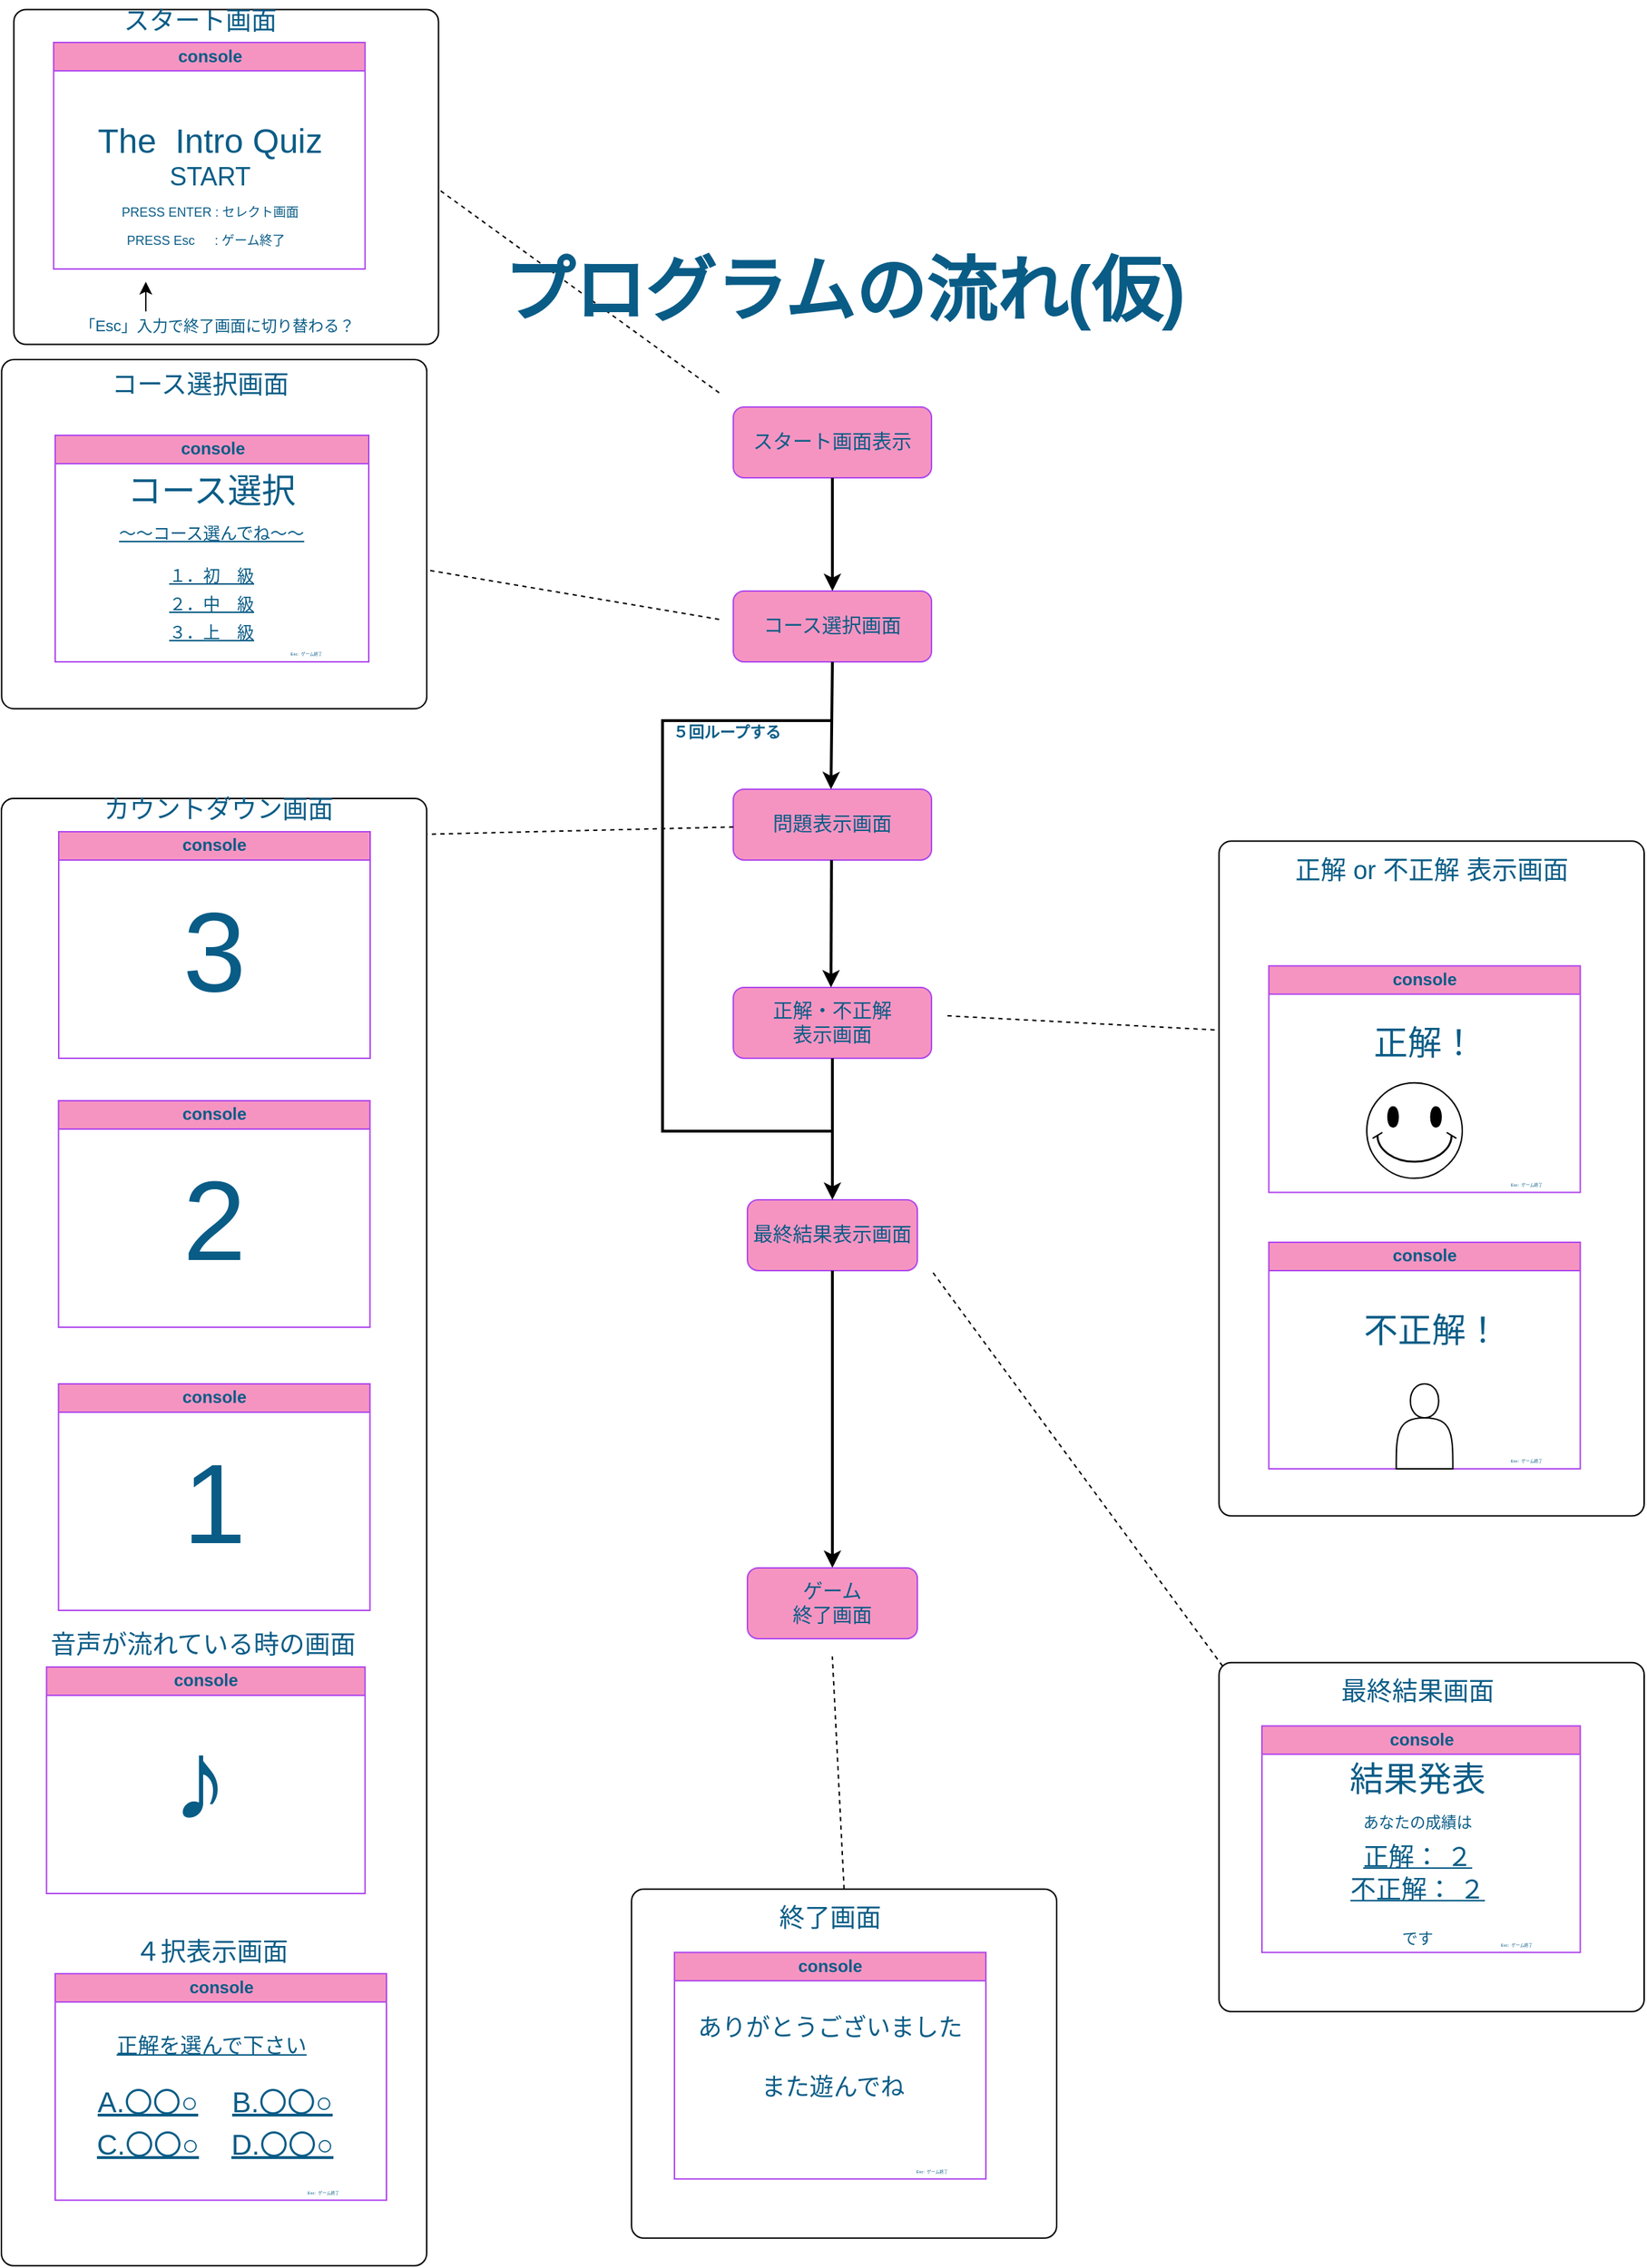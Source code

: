 <mxfile version="13.6.5" type="google"><diagram id="C5RBs43oDa-KdzZeNtuy" name="Page-1"><mxGraphModel dx="3041" dy="1909" grid="1" gridSize="10" guides="1" tooltips="1" connect="1" arrows="1" fold="1" page="1" pageScale="1" pageWidth="827" pageHeight="1169" math="0" shadow="0"><root><mxCell id="WIyWlLk6GJQsqaUBKTNV-0"/><mxCell id="WIyWlLk6GJQsqaUBKTNV-1" parent="WIyWlLk6GJQsqaUBKTNV-0"/><mxCell id="cQlzHJNkmU63p9sYl9sD-125" value="" style="whiteSpace=wrap;html=1;shape=mxgraph.basic.roundRectCallout;dx=131.58;dy=0;size=8.62;boundedLbl=1;rounded=0;sketch=0;rotation=-90;" parent="WIyWlLk6GJQsqaUBKTNV-1" vertex="1"><mxGeometry x="-550" y="1392.01" width="1036.42" height="300.41" as="geometry"/></mxCell><mxCell id="cQlzHJNkmU63p9sYl9sD-74" value="" style="whiteSpace=wrap;html=1;shape=mxgraph.basic.roundRectCallout;dx=131.58;dy=0;size=8.62;boundedLbl=1;rounded=0;sketch=0;rotation=-90;" parent="WIyWlLk6GJQsqaUBKTNV-1" vertex="1"><mxGeometry x="-154.96" y="687.13" width="246.59" height="300.33" as="geometry"/></mxCell><mxCell id="cQlzHJNkmU63p9sYl9sD-71" value="" style="whiteSpace=wrap;html=1;shape=mxgraph.basic.roundRectCallout;dx=66.68;dy=0;size=8.62;boundedLbl=1;rounded=0;sketch=0;rotation=-90;" parent="WIyWlLk6GJQsqaUBKTNV-1" vertex="1"><mxGeometry x="-141.51" y="435" width="236.59" height="300" as="geometry"/></mxCell><mxCell id="WIyWlLk6GJQsqaUBKTNV-3" value="スタート画面表示" style="rounded=1;whiteSpace=wrap;html=1;fontSize=14;glass=0;strokeWidth=1;shadow=0;sketch=0;fillColor=#F694C1;strokeColor=#AF45ED;fontColor=#095C86;fontStyle=0" parent="WIyWlLk6GJQsqaUBKTNV-1" vertex="1"><mxGeometry x="335.04" y="747.46" width="140" height="50" as="geometry"/></mxCell><mxCell id="WIyWlLk6GJQsqaUBKTNV-12" value="問題表示画面" style="rounded=1;whiteSpace=wrap;html=1;fontSize=14;glass=0;strokeWidth=1;shadow=0;sketch=0;fillColor=#F694C1;strokeColor=#AF45ED;fontColor=#095C86;fontStyle=0" parent="WIyWlLk6GJQsqaUBKTNV-1" vertex="1"><mxGeometry x="335.04" y="1017.46" width="140" height="50" as="geometry"/></mxCell><mxCell id="cQlzHJNkmU63p9sYl9sD-0" value="コース選択画面" style="rounded=1;whiteSpace=wrap;html=1;fontSize=14;glass=0;strokeWidth=1;shadow=0;sketch=0;fillColor=#F694C1;strokeColor=#AF45ED;fontColor=#095C86;fontStyle=0" parent="WIyWlLk6GJQsqaUBKTNV-1" vertex="1"><mxGeometry x="335.04" y="877.46" width="140" height="50" as="geometry"/></mxCell><mxCell id="cQlzHJNkmU63p9sYl9sD-8" value="正解・不正解&lt;br style=&quot;font-size: 14px;&quot;&gt;表示画面" style="rounded=1;whiteSpace=wrap;html=1;fontSize=14;glass=0;strokeWidth=1;shadow=0;sketch=0;fillColor=#F694C1;strokeColor=#AF45ED;fontColor=#095C86;fontStyle=0" parent="WIyWlLk6GJQsqaUBKTNV-1" vertex="1"><mxGeometry x="335.04" y="1157.46" width="140" height="50" as="geometry"/></mxCell><mxCell id="cQlzHJNkmU63p9sYl9sD-10" value="最終結果表示画面" style="rounded=1;whiteSpace=wrap;html=1;fontSize=14;glass=0;strokeWidth=1;shadow=0;sketch=0;fillColor=#F694C1;strokeColor=#AF45ED;fontColor=#095C86;fontStyle=0" parent="WIyWlLk6GJQsqaUBKTNV-1" vertex="1"><mxGeometry x="345.04" y="1307.46" width="120" height="50" as="geometry"/></mxCell><mxCell id="cQlzHJNkmU63p9sYl9sD-20" value="console" style="swimlane;html=1;startSize=20;horizontal=1;containerType=tree;shadow=0;fillColor=#F694C1;strokeColor=#AF45ED;fontColor=#095C86;" parent="WIyWlLk6GJQsqaUBKTNV-1" vertex="1"><mxGeometry x="-145.13" y="490" width="220" height="160" as="geometry"><mxRectangle x="400" y="10" width="80" height="20" as="alternateBounds"/></mxGeometry></mxCell><mxCell id="cQlzHJNkmU63p9sYl9sD-30" value="&lt;font style=&quot;font-size: 24px&quot;&gt;The&amp;nbsp; Intro Quiz&lt;/font&gt;" style="text;html=1;align=center;verticalAlign=middle;resizable=0;points=[];autosize=1;fontColor=#095C86;" parent="cQlzHJNkmU63p9sYl9sD-20" vertex="1"><mxGeometry x="25" y="60" width="170" height="20" as="geometry"/></mxCell><mxCell id="cQlzHJNkmU63p9sYl9sD-32" value="&lt;font style=&quot;font-size: 18px&quot;&gt;START&lt;/font&gt;" style="text;html=1;align=center;verticalAlign=middle;resizable=0;points=[];autosize=1;fontColor=#095C86;" parent="cQlzHJNkmU63p9sYl9sD-20" vertex="1"><mxGeometry x="75" y="85" width="70" height="20" as="geometry"/></mxCell><mxCell id="cQlzHJNkmU63p9sYl9sD-52" value="&lt;font style=&quot;font-size: 9px&quot;&gt;PRESS ENTER : セレクト画面&lt;/font&gt;" style="text;html=1;align=center;verticalAlign=middle;resizable=0;points=[];autosize=1;fontSize=9;fontColor=#095C86;" parent="cQlzHJNkmU63p9sYl9sD-20" vertex="1"><mxGeometry x="35" y="110" width="150" height="20" as="geometry"/></mxCell><mxCell id="cQlzHJNkmU63p9sYl9sD-36" value="console" style="swimlane;html=1;startSize=20;horizontal=1;containerType=tree;shadow=0;fillColor=#F694C1;strokeColor=#AF45ED;fontColor=#095C86;" parent="WIyWlLk6GJQsqaUBKTNV-1" vertex="1"><mxGeometry x="-144.01" y="767.46" width="221.51" height="160" as="geometry"><mxRectangle x="400" y="10" width="80" height="20" as="alternateBounds"/></mxGeometry></mxCell><mxCell id="cQlzHJNkmU63p9sYl9sD-37" value="&lt;span style=&quot;font-size: 24px&quot;&gt;コース選択&lt;/span&gt;" style="text;html=1;align=center;verticalAlign=middle;resizable=0;points=[];autosize=1;fontColor=#095C86;" parent="cQlzHJNkmU63p9sYl9sD-36" vertex="1"><mxGeometry x="45" y="30" width="130" height="20" as="geometry"/></mxCell><mxCell id="cQlzHJNkmU63p9sYl9sD-38" value="&lt;font style=&quot;font-size: 12px;&quot;&gt;１．初　級&lt;br style=&quot;font-size: 12px;&quot;&gt;&lt;/font&gt;" style="text;html=1;align=center;verticalAlign=middle;resizable=0;points=[];autosize=1;fontSize=12;fontStyle=4;fontColor=#095C86;" parent="cQlzHJNkmU63p9sYl9sD-36" vertex="1"><mxGeometry x="70" y="90" width="80" height="20" as="geometry"/></mxCell><mxCell id="cQlzHJNkmU63p9sYl9sD-42" value="&lt;font style=&quot;font-size: 12px;&quot;&gt;３．上　級&lt;br style=&quot;font-size: 12px;&quot;&gt;&lt;/font&gt;" style="text;html=1;align=center;verticalAlign=middle;resizable=0;points=[];autosize=1;fontSize=12;fontStyle=4;fontColor=#095C86;" parent="cQlzHJNkmU63p9sYl9sD-36" vertex="1"><mxGeometry x="70" y="130" width="80" height="20" as="geometry"/></mxCell><mxCell id="cQlzHJNkmU63p9sYl9sD-41" value="&lt;font style=&quot;font-size: 12px;&quot;&gt;２．中　級&lt;br style=&quot;font-size: 12px;&quot;&gt;&lt;/font&gt;" style="text;html=1;align=center;verticalAlign=middle;resizable=0;points=[];autosize=1;fontSize=12;fontStyle=4;fontColor=#095C86;" parent="cQlzHJNkmU63p9sYl9sD-36" vertex="1"><mxGeometry x="70" y="110" width="80" height="20" as="geometry"/></mxCell><mxCell id="cQlzHJNkmU63p9sYl9sD-51" value="&lt;font style=&quot;font-size: 12px&quot;&gt;〜〜コース選んでね〜〜&lt;br style=&quot;font-size: 12px&quot;&gt;&lt;/font&gt;" style="text;html=1;align=center;verticalAlign=middle;resizable=0;points=[];autosize=1;fontSize=12;fontStyle=4;fontColor=#095C86;" parent="cQlzHJNkmU63p9sYl9sD-36" vertex="1"><mxGeometry x="35" y="60" width="150" height="20" as="geometry"/></mxCell><mxCell id="cQlzHJNkmU63p9sYl9sD-62" value="" style="strokeWidth=2;html=1;shape=mxgraph.flowchart.annotation_1;align=left;pointerEvents=1;shadow=0;fontSize=6;spacing=2;fillColor=#F694C1;fontColor=#095C86;" parent="WIyWlLk6GJQsqaUBKTNV-1" vertex="1"><mxGeometry x="285.04" y="968.94" width="120" height="290" as="geometry"/></mxCell><mxCell id="cQlzHJNkmU63p9sYl9sD-63" value="&lt;font style=&quot;font-size: 11px&quot;&gt;５回ループする&lt;/font&gt;" style="text;html=1;align=center;verticalAlign=middle;resizable=0;points=[];autosize=1;fontSize=10;fontColor=#095C86;fontStyle=1" parent="WIyWlLk6GJQsqaUBKTNV-1" vertex="1"><mxGeometry x="285.04" y="967.46" width="90" height="20" as="geometry"/></mxCell><mxCell id="cQlzHJNkmU63p9sYl9sD-64" value="console" style="swimlane;html=1;startSize=20;horizontal=1;containerType=tree;shadow=0;fillColor=#F694C1;strokeColor=#AF45ED;fontColor=#095C86;" parent="WIyWlLk6GJQsqaUBKTNV-1" vertex="1"><mxGeometry x="-141.66" y="1237.46" width="220" height="160" as="geometry"><mxRectangle x="400" y="10" width="80" height="20" as="alternateBounds"/></mxGeometry></mxCell><mxCell id="cQlzHJNkmU63p9sYl9sD-65" value="&lt;span style=&quot;font-size: 80px&quot;&gt;2&lt;/span&gt;" style="text;html=1;align=center;verticalAlign=middle;resizable=0;points=[];autosize=1;fontColor=#095C86;" parent="cQlzHJNkmU63p9sYl9sD-64" vertex="1"><mxGeometry x="80" y="65" width="60" height="40" as="geometry"/></mxCell><mxCell id="cQlzHJNkmU63p9sYl9sD-68" value="console" style="swimlane;html=1;startSize=20;horizontal=1;containerType=tree;shadow=0;fillColor=#F694C1;strokeColor=#AF45ED;fontColor=#095C86;" parent="WIyWlLk6GJQsqaUBKTNV-1" vertex="1"><mxGeometry x="-141.66" y="1437.46" width="220" height="160" as="geometry"><mxRectangle x="400" y="10" width="80" height="20" as="alternateBounds"/></mxGeometry></mxCell><mxCell id="cQlzHJNkmU63p9sYl9sD-69" value="&lt;span style=&quot;font-size: 80px&quot;&gt;1&lt;/span&gt;" style="text;html=1;align=center;verticalAlign=middle;resizable=0;points=[];autosize=1;fontColor=#095C86;" parent="cQlzHJNkmU63p9sYl9sD-68" vertex="1"><mxGeometry x="80" y="65" width="60" height="40" as="geometry"/></mxCell><mxCell id="cQlzHJNkmU63p9sYl9sD-82" value="" style="endArrow=none;html=1;fillColor=#F694C1;fontColor=#095C86;strokeWidth=1;entryX=0.464;entryY=0.999;entryDx=0;entryDy=0;entryPerimeter=0;dashed=1;" parent="WIyWlLk6GJQsqaUBKTNV-1" target="cQlzHJNkmU63p9sYl9sD-71" edge="1"><mxGeometry width="50" height="50" relative="1" as="geometry"><mxPoint x="325.04" y="737.46" as="sourcePoint"/><mxPoint x="185.04" y="646.46" as="targetPoint"/></mxGeometry></mxCell><mxCell id="cQlzHJNkmU63p9sYl9sD-84" value="" style="endArrow=none;html=1;fillColor=#F694C1;fontColor=#095C86;strokeWidth=1;dashed=1;" parent="WIyWlLk6GJQsqaUBKTNV-1" target="cQlzHJNkmU63p9sYl9sD-74" edge="1"><mxGeometry width="50" height="50" relative="1" as="geometry"><mxPoint x="325.04" y="897.46" as="sourcePoint"/><mxPoint x="185.04" y="867.46" as="targetPoint"/></mxGeometry></mxCell><mxCell id="cQlzHJNkmU63p9sYl9sD-85" value="&lt;span style=&quot;font-size: 18px;&quot;&gt;スタート画面&lt;/span&gt;" style="text;html=1;align=center;verticalAlign=middle;resizable=0;points=[];autosize=1;fontColor=#095C86;fontSize=18;" parent="WIyWlLk6GJQsqaUBKTNV-1" vertex="1"><mxGeometry x="-101.51" y="460" width="120" height="30" as="geometry"/></mxCell><mxCell id="cQlzHJNkmU63p9sYl9sD-89" value="" style="endArrow=none;html=1;fillColor=#F694C1;fontColor=#095C86;strokeWidth=1;entryX=0.949;entryY=0.999;entryDx=0;entryDy=0;entryPerimeter=0;dashed=1;" parent="WIyWlLk6GJQsqaUBKTNV-1" source="WIyWlLk6GJQsqaUBKTNV-12" edge="1"><mxGeometry width="50" height="50" relative="1" as="geometry"><mxPoint x="235.04" y="1037.46" as="sourcePoint"/><mxPoint x="118.195" y="1049.289" as="targetPoint"/></mxGeometry></mxCell><mxCell id="cQlzHJNkmU63p9sYl9sD-92" value="" style="whiteSpace=wrap;html=1;shape=mxgraph.basic.roundRectCallout;dx=131.58;dy=0;size=8.62;boundedLbl=1;rounded=0;sketch=0;rotation=-90;" parent="WIyWlLk6GJQsqaUBKTNV-1" vertex="1"><mxGeometry x="590.04" y="1142.3" width="476.59" height="300.33" as="geometry"/></mxCell><mxCell id="cQlzHJNkmU63p9sYl9sD-93" value="console" style="swimlane;html=1;startSize=20;horizontal=1;containerType=tree;shadow=0;fillColor=#F694C1;strokeColor=#AF45ED;fontColor=#095C86;" parent="WIyWlLk6GJQsqaUBKTNV-1" vertex="1"><mxGeometry x="713.34" y="1142.3" width="220" height="160" as="geometry"><mxRectangle x="400" y="10" width="80" height="20" as="alternateBounds"/></mxGeometry></mxCell><mxCell id="cQlzHJNkmU63p9sYl9sD-94" value="&lt;span style=&quot;font-size: 24px&quot;&gt;正解！&lt;/span&gt;" style="text;html=1;align=center;verticalAlign=middle;resizable=0;points=[];autosize=1;fontColor=#095C86;" parent="cQlzHJNkmU63p9sYl9sD-93" vertex="1"><mxGeometry x="65" y="45.16" width="90" height="20" as="geometry"/></mxCell><mxCell id="cQlzHJNkmU63p9sYl9sD-99" value="" style="endArrow=none;html=1;fillColor=#F694C1;fontColor=#095C86;strokeWidth=1;dashed=1;" parent="WIyWlLk6GJQsqaUBKTNV-1" edge="1"><mxGeometry width="50" height="50" relative="1" as="geometry"><mxPoint x="675.04" y="1187.46" as="sourcePoint"/><mxPoint x="485.04" y="1177.46" as="targetPoint"/></mxGeometry></mxCell><mxCell id="cQlzHJNkmU63p9sYl9sD-100" value="console" style="swimlane;html=1;startSize=20;horizontal=1;containerType=tree;shadow=0;fillColor=#F694C1;strokeColor=#AF45ED;fontColor=#095C86;" parent="WIyWlLk6GJQsqaUBKTNV-1" vertex="1"><mxGeometry x="713.34" y="1337.46" width="220" height="160" as="geometry"><mxRectangle x="400" y="10" width="80" height="20" as="alternateBounds"/></mxGeometry></mxCell><mxCell id="cQlzHJNkmU63p9sYl9sD-106" value="&lt;span style=&quot;font-size: 24px&quot;&gt;不正解！&lt;/span&gt;" style="text;html=1;align=center;verticalAlign=middle;resizable=0;points=[];autosize=1;fontColor=#095C86;" parent="WIyWlLk6GJQsqaUBKTNV-1" vertex="1"><mxGeometry x="773.49" y="1390" width="110" height="20" as="geometry"/></mxCell><mxCell id="cQlzHJNkmU63p9sYl9sD-107" value="console" style="swimlane;html=1;startSize=20;horizontal=1;containerType=tree;shadow=0;fillColor=#F694C1;strokeColor=#AF45ED;fontColor=#095C86;" parent="WIyWlLk6GJQsqaUBKTNV-1" vertex="1"><mxGeometry x="-144.01" y="1854.1" width="234.01" height="160" as="geometry"><mxRectangle x="400" y="10" width="80" height="20" as="alternateBounds"/></mxGeometry></mxCell><mxCell id="cQlzHJNkmU63p9sYl9sD-113" value="&lt;span style=&quot;font-size: 20px&quot;&gt;&lt;u&gt;D.〇〇○&lt;/u&gt;&lt;/span&gt;" style="text;html=1;align=center;verticalAlign=middle;resizable=0;points=[];autosize=1;fontColor=#095C86;" parent="cQlzHJNkmU63p9sYl9sD-107" vertex="1"><mxGeometry x="110" y="110" width="100" height="20" as="geometry"/></mxCell><mxCell id="cQlzHJNkmU63p9sYl9sD-108" value="&lt;span style=&quot;font-size: 20px&quot;&gt;&lt;u&gt;A.〇〇○&lt;/u&gt;&lt;/span&gt;" style="text;html=1;align=center;verticalAlign=middle;resizable=0;points=[];autosize=1;fontColor=#095C86;" parent="cQlzHJNkmU63p9sYl9sD-107" vertex="1"><mxGeometry x="20.0" y="80" width="90" height="20" as="geometry"/></mxCell><mxCell id="cQlzHJNkmU63p9sYl9sD-109" value="&lt;span style=&quot;font-size: 20px&quot;&gt;&lt;u&gt;B.〇〇○&lt;/u&gt;&lt;/span&gt;" style="text;html=1;align=center;verticalAlign=middle;resizable=0;points=[];autosize=1;fontColor=#095C86;" parent="cQlzHJNkmU63p9sYl9sD-107" vertex="1"><mxGeometry x="115.0" y="80" width="90" height="20" as="geometry"/></mxCell><mxCell id="cQlzHJNkmU63p9sYl9sD-110" value="&lt;span style=&quot;font-size: 20px&quot;&gt;&lt;u&gt;C.〇〇○&lt;/u&gt;&lt;/span&gt;" style="text;html=1;align=center;verticalAlign=middle;resizable=0;points=[];autosize=1;fontColor=#095C86;" parent="cQlzHJNkmU63p9sYl9sD-107" vertex="1"><mxGeometry x="15.0" y="110" width="100" height="20" as="geometry"/></mxCell><mxCell id="cQlzHJNkmU63p9sYl9sD-124" value="&lt;span style=&quot;font-size: 15px;&quot;&gt;&lt;u style=&quot;font-size: 15px;&quot;&gt;正解を選んで下さい&lt;/u&gt;&lt;/span&gt;" style="text;html=1;align=center;verticalAlign=middle;resizable=0;points=[];autosize=1;fontColor=#095C86;fontSize=15;" parent="cQlzHJNkmU63p9sYl9sD-107" vertex="1"><mxGeometry x="35" y="40" width="150" height="20" as="geometry"/></mxCell><mxCell id="5n1WcowOlpp1qMpu4ujx-28" value="&lt;font style=&quot;font-size: 3px;&quot;&gt;Esc:&amp;nbsp; ゲーム終了&lt;/font&gt;" style="text;html=1;align=center;verticalAlign=middle;resizable=0;points=[];autosize=1;fontSize=3;fontColor=#095C86;" vertex="1" parent="cQlzHJNkmU63p9sYl9sD-107"><mxGeometry x="144.01" y="150" width="90" height="10" as="geometry"/></mxCell><mxCell id="cQlzHJNkmU63p9sYl9sD-122" value="console" style="swimlane;html=1;startSize=20;horizontal=1;containerType=tree;shadow=0;fillColor=#F694C1;strokeColor=#AF45ED;fontColor=#095C86;" parent="WIyWlLk6GJQsqaUBKTNV-1" vertex="1"><mxGeometry x="-141.51" y="1047.46" width="220" height="160" as="geometry"><mxRectangle x="400" y="10" width="80" height="20" as="alternateBounds"/></mxGeometry></mxCell><mxCell id="cQlzHJNkmU63p9sYl9sD-123" value="&lt;span style=&quot;font-size: 80px&quot;&gt;3&lt;/span&gt;" style="text;html=1;align=center;verticalAlign=middle;resizable=0;points=[];autosize=1;fontColor=#095C86;" parent="cQlzHJNkmU63p9sYl9sD-122" vertex="1"><mxGeometry x="80" y="65" width="60" height="40" as="geometry"/></mxCell><mxCell id="cQlzHJNkmU63p9sYl9sD-129" value="" style="whiteSpace=wrap;html=1;shape=mxgraph.basic.roundRectCallout;dx=131.58;dy=0;size=8.62;boundedLbl=1;rounded=0;sketch=0;rotation=-90;" parent="WIyWlLk6GJQsqaUBKTNV-1" vertex="1"><mxGeometry x="705.04" y="1607.46" width="246.59" height="300.33" as="geometry"/></mxCell><mxCell id="cQlzHJNkmU63p9sYl9sD-130" value="console" style="swimlane;html=1;startSize=20;horizontal=1;containerType=tree;shadow=0;fillColor=#F694C1;strokeColor=#AF45ED;fontColor=#095C86;" parent="WIyWlLk6GJQsqaUBKTNV-1" vertex="1"><mxGeometry x="708.49" y="1679.1" width="224.85" height="160" as="geometry"><mxRectangle x="400" y="10" width="80" height="20" as="alternateBounds"/></mxGeometry></mxCell><mxCell id="5n1WcowOlpp1qMpu4ujx-30" value="&lt;font style=&quot;font-size: 3px;&quot;&gt;Esc:&amp;nbsp; ゲーム終了&lt;/font&gt;" style="text;html=1;align=center;verticalAlign=middle;resizable=0;points=[];autosize=1;fontSize=3;fontColor=#095C86;" vertex="1" parent="cQlzHJNkmU63p9sYl9sD-130"><mxGeometry x="134.85" y="150.0" width="90" height="10" as="geometry"/></mxCell><mxCell id="cQlzHJNkmU63p9sYl9sD-138" value="" style="endArrow=none;html=1;fillColor=#F694C1;fontColor=#095C86;strokeWidth=1;dashed=1;exitX=0;exitY=0;exitDx=244.064;exitDy=2.526;exitPerimeter=0;" parent="WIyWlLk6GJQsqaUBKTNV-1" source="cQlzHJNkmU63p9sYl9sD-129" edge="1"><mxGeometry width="50" height="50" relative="1" as="geometry"><mxPoint x="675.04" y="1627.46" as="sourcePoint"/><mxPoint x="475.04" y="1357.46" as="targetPoint"/></mxGeometry></mxCell><mxCell id="cQlzHJNkmU63p9sYl9sD-142" value="" style="endArrow=classic;html=1;strokeColor=#000000;strokeWidth=2;fillColor=#F694C1;fontSize=14;fontColor=#095C86;" parent="WIyWlLk6GJQsqaUBKTNV-1" edge="1"><mxGeometry width="50" height="50" relative="1" as="geometry"><mxPoint x="405.04" y="1357.46" as="sourcePoint"/><mxPoint x="405.04" y="1567.46" as="targetPoint"/></mxGeometry></mxCell><mxCell id="cQlzHJNkmU63p9sYl9sD-143" value="" style="endArrow=classic;html=1;strokeColor=#000000;strokeWidth=2;fillColor=#F694C1;fontSize=14;fontColor=#095C86;" parent="WIyWlLk6GJQsqaUBKTNV-1" edge="1"><mxGeometry width="50" height="50" relative="1" as="geometry"><mxPoint x="405.04" y="1207.46" as="sourcePoint"/><mxPoint x="405.04" y="1307.46" as="targetPoint"/></mxGeometry></mxCell><mxCell id="cQlzHJNkmU63p9sYl9sD-144" value="" style="endArrow=classic;html=1;strokeColor=#000000;strokeWidth=2;fillColor=#F694C1;fontSize=14;fontColor=#095C86;" parent="WIyWlLk6GJQsqaUBKTNV-1" edge="1"><mxGeometry width="50" height="50" relative="1" as="geometry"><mxPoint x="404.42" y="1067.46" as="sourcePoint"/><mxPoint x="404.04" y="1157.46" as="targetPoint"/></mxGeometry></mxCell><mxCell id="cQlzHJNkmU63p9sYl9sD-145" value="" style="endArrow=classic;html=1;strokeColor=#000000;strokeWidth=2;fillColor=#F694C1;fontSize=14;fontColor=#095C86;exitX=0.5;exitY=1;exitDx=0;exitDy=0;" parent="WIyWlLk6GJQsqaUBKTNV-1" source="cQlzHJNkmU63p9sYl9sD-0" edge="1"><mxGeometry width="50" height="50" relative="1" as="geometry"><mxPoint x="403.79" y="927.46" as="sourcePoint"/><mxPoint x="404.04" y="1017.46" as="targetPoint"/></mxGeometry></mxCell><mxCell id="cQlzHJNkmU63p9sYl9sD-146" value="" style="endArrow=classic;html=1;strokeColor=#000000;strokeWidth=2;fillColor=#F694C1;fontSize=14;fontColor=#095C86;" parent="WIyWlLk6GJQsqaUBKTNV-1" edge="1"><mxGeometry width="50" height="50" relative="1" as="geometry"><mxPoint x="405.04" y="797.46" as="sourcePoint"/><mxPoint x="405.04" y="877.46" as="targetPoint"/></mxGeometry></mxCell><mxCell id="cQlzHJNkmU63p9sYl9sD-147" value="ゲーム&lt;br&gt;終了画面" style="rounded=1;whiteSpace=wrap;html=1;fontSize=14;glass=0;strokeWidth=1;shadow=0;sketch=0;fillColor=#F694C1;strokeColor=#AF45ED;fontColor=#095C86;fontStyle=0" parent="WIyWlLk6GJQsqaUBKTNV-1" vertex="1"><mxGeometry x="345.04" y="1567.46" width="120" height="50" as="geometry"/></mxCell><mxCell id="cQlzHJNkmU63p9sYl9sD-148" value="&lt;span style=&quot;font-size: 24px&quot;&gt;結果発表&lt;/span&gt;" style="text;html=1;align=center;verticalAlign=middle;resizable=0;points=[];autosize=1;fontColor=#095C86;" parent="WIyWlLk6GJQsqaUBKTNV-1" vertex="1"><mxGeometry x="763.49" y="1707.46" width="110" height="20" as="geometry"/></mxCell><mxCell id="cQlzHJNkmU63p9sYl9sD-149" value="&lt;span style=&quot;font-size: 18px&quot;&gt;正解： ２&lt;/span&gt;" style="text;html=1;align=center;verticalAlign=middle;resizable=0;points=[];autosize=1;fontColor=#095C86;fontSize=18;fontStyle=4" parent="WIyWlLk6GJQsqaUBKTNV-1" vertex="1"><mxGeometry x="773.49" y="1757.46" width="90" height="30" as="geometry"/></mxCell><mxCell id="cQlzHJNkmU63p9sYl9sD-150" value="&lt;span style=&quot;font-size: 18px&quot;&gt;不正解： ２&lt;/span&gt;" style="text;html=1;align=center;verticalAlign=middle;resizable=0;points=[];autosize=1;fontColor=#095C86;fontSize=18;fontStyle=4" parent="WIyWlLk6GJQsqaUBKTNV-1" vertex="1"><mxGeometry x="763.49" y="1780" width="110" height="30" as="geometry"/></mxCell><mxCell id="4hfOEPazGRNIp-S4MxsH-0" value="コース選択画面" style="text;html=1;align=center;verticalAlign=middle;resizable=0;points=[];autosize=1;fontColor=#095C86;fontSize=18;" parent="WIyWlLk6GJQsqaUBKTNV-1" vertex="1"><mxGeometry x="-111.51" y="717.46" width="140" height="30" as="geometry"/></mxCell><mxCell id="4hfOEPazGRNIp-S4MxsH-1" value="カウントダウン画面" style="text;html=1;align=center;verticalAlign=middle;resizable=0;points=[];autosize=1;fontColor=#095C86;fontSize=18;" parent="WIyWlLk6GJQsqaUBKTNV-1" vertex="1"><mxGeometry x="-119.16" y="1017.46" width="180" height="30" as="geometry"/></mxCell><mxCell id="4hfOEPazGRNIp-S4MxsH-2" value="正解 or 不正解 表示画面" style="text;html=1;align=center;verticalAlign=middle;resizable=0;points=[];autosize=1;fontColor=#095C86;fontSize=18;" parent="WIyWlLk6GJQsqaUBKTNV-1" vertex="1"><mxGeometry x="723.34" y="1060" width="210" height="30" as="geometry"/></mxCell><mxCell id="4hfOEPazGRNIp-S4MxsH-3" value="最終結果画面" style="text;html=1;align=center;verticalAlign=middle;resizable=0;points=[];autosize=1;fontColor=#095C86;fontSize=18;" parent="WIyWlLk6GJQsqaUBKTNV-1" vertex="1"><mxGeometry x="758.49" y="1640" width="120" height="30" as="geometry"/></mxCell><mxCell id="4hfOEPazGRNIp-S4MxsH-4" value="４択表示画面" style="text;html=1;align=center;verticalAlign=middle;resizable=0;points=[];autosize=1;fontColor=#095C86;fontSize=18;" parent="WIyWlLk6GJQsqaUBKTNV-1" vertex="1"><mxGeometry x="-94.19" y="1824.1" width="120" height="30" as="geometry"/></mxCell><mxCell id="5n1WcowOlpp1qMpu4ujx-0" value="" style="whiteSpace=wrap;html=1;shape=mxgraph.basic.roundRectCallout;dx=131.58;dy=0;size=8.62;boundedLbl=1;rounded=0;sketch=0;rotation=-90;" vertex="1" parent="WIyWlLk6GJQsqaUBKTNV-1"><mxGeometry x="290.0" y="1767.46" width="246.59" height="300.33" as="geometry"/></mxCell><mxCell id="5n1WcowOlpp1qMpu4ujx-1" value="console" style="swimlane;html=1;startSize=20;horizontal=1;containerType=tree;shadow=0;fillColor=#F694C1;strokeColor=#AF45ED;fontColor=#095C86;" vertex="1" parent="WIyWlLk6GJQsqaUBKTNV-1"><mxGeometry x="293.45" y="1839.1" width="220" height="160" as="geometry"><mxRectangle x="400" y="10" width="80" height="20" as="alternateBounds"/></mxGeometry></mxCell><mxCell id="5n1WcowOlpp1qMpu4ujx-3" value="&lt;span style=&quot;font-size: 17px;&quot;&gt;ありがとうございました&lt;/span&gt;" style="text;html=1;align=center;verticalAlign=middle;resizable=0;points=[];autosize=1;fontColor=#095C86;fontSize=17;" vertex="1" parent="WIyWlLk6GJQsqaUBKTNV-1"><mxGeometry x="303.45" y="1877.79" width="200" height="30" as="geometry"/></mxCell><mxCell id="5n1WcowOlpp1qMpu4ujx-6" value="終了画面" style="text;html=1;align=center;verticalAlign=middle;resizable=0;points=[];autosize=1;fontColor=#095C86;fontSize=18;" vertex="1" parent="WIyWlLk6GJQsqaUBKTNV-1"><mxGeometry x="358.45" y="1800" width="90" height="30" as="geometry"/></mxCell><mxCell id="5n1WcowOlpp1qMpu4ujx-7" value="" style="endArrow=none;html=1;fillColor=#F694C1;fontColor=#095C86;strokeWidth=1;dashed=1;exitX=0;exitY=0;exitDx=246.59;exitDy=150.165;exitPerimeter=0;" edge="1" parent="WIyWlLk6GJQsqaUBKTNV-1" source="5n1WcowOlpp1qMpu4ujx-0"><mxGeometry width="50" height="50" relative="1" as="geometry"><mxPoint x="405" y="1780" as="sourcePoint"/><mxPoint x="405" y="1630" as="targetPoint"/></mxGeometry></mxCell><mxCell id="5n1WcowOlpp1qMpu4ujx-8" value="プログラムの流れ(仮)" style="text;html=1;align=center;verticalAlign=middle;resizable=0;points=[];autosize=1;fontColor=#095C86;fontSize=50;fontStyle=1" vertex="1" parent="WIyWlLk6GJQsqaUBKTNV-1"><mxGeometry x="163.3" y="630" width="500" height="70" as="geometry"/></mxCell><mxCell id="5n1WcowOlpp1qMpu4ujx-9" value="また遊んでね" style="text;html=1;align=center;verticalAlign=middle;resizable=0;points=[];autosize=1;fontColor=#095C86;fontSize=17;" vertex="1" parent="WIyWlLk6GJQsqaUBKTNV-1"><mxGeometry x="345.04" y="1920" width="120" height="30" as="geometry"/></mxCell><mxCell id="5n1WcowOlpp1qMpu4ujx-10" value="console" style="swimlane;html=1;startSize=20;horizontal=1;containerType=tree;shadow=0;fillColor=#F694C1;strokeColor=#AF45ED;fontColor=#095C86;" vertex="1" parent="WIyWlLk6GJQsqaUBKTNV-1"><mxGeometry x="-150.13" y="1637.46" width="225" height="160" as="geometry"><mxRectangle x="400" y="10" width="80" height="20" as="alternateBounds"/></mxGeometry></mxCell><mxCell id="5n1WcowOlpp1qMpu4ujx-17" value="音声が流れている時の画面" style="text;html=1;align=center;verticalAlign=middle;resizable=0;points=[];autosize=1;fontColor=#095C86;fontSize=18;" vertex="1" parent="WIyWlLk6GJQsqaUBKTNV-1"><mxGeometry x="-155.31" y="1607.46" width="230" height="30" as="geometry"/></mxCell><mxCell id="5n1WcowOlpp1qMpu4ujx-18" value="&lt;span style=&quot;font-size: 80px&quot;&gt;♪&lt;/span&gt;" style="text;html=1;align=center;verticalAlign=middle;resizable=0;points=[];autosize=1;fontColor=#095C86;" vertex="1" parent="WIyWlLk6GJQsqaUBKTNV-1"><mxGeometry x="-71.51" y="1697.46" width="60" height="40" as="geometry"/></mxCell><mxCell id="5n1WcowOlpp1qMpu4ujx-19" value="あなたの成績は" style="text;html=1;align=center;verticalAlign=middle;resizable=0;points=[];autosize=1;fontColor=#095C86;fontSize=11;" vertex="1" parent="WIyWlLk6GJQsqaUBKTNV-1"><mxGeometry x="773.49" y="1737.46" width="90" height="20" as="geometry"/></mxCell><mxCell id="5n1WcowOlpp1qMpu4ujx-20" value="です" style="text;html=1;align=center;verticalAlign=middle;resizable=0;points=[];autosize=1;fontColor=#095C86;fontSize=11;" vertex="1" parent="WIyWlLk6GJQsqaUBKTNV-1"><mxGeometry x="798.49" y="1819.1" width="40" height="20" as="geometry"/></mxCell><mxCell id="5n1WcowOlpp1qMpu4ujx-23" value="&lt;font style=&quot;font-size: 11px&quot;&gt;「Esc」入力で終了画面に切り替わる？&lt;/font&gt;" style="text;html=1;align=center;verticalAlign=middle;resizable=0;points=[];autosize=1;fontColor=#095C86;fontSize=11;" vertex="1" parent="WIyWlLk6GJQsqaUBKTNV-1"><mxGeometry x="-135.31" y="680" width="210" height="20" as="geometry"/></mxCell><mxCell id="5n1WcowOlpp1qMpu4ujx-24" value="" style="endArrow=classic;html=1;fontSize=11;" edge="1" parent="WIyWlLk6GJQsqaUBKTNV-1"><mxGeometry width="50" height="50" relative="1" as="geometry"><mxPoint x="-80" y="680" as="sourcePoint"/><mxPoint x="-80" y="659" as="targetPoint"/></mxGeometry></mxCell><mxCell id="5n1WcowOlpp1qMpu4ujx-26" value="&lt;font style=&quot;font-size: 9px&quot;&gt;PRESS Esc　&amp;nbsp; : ゲーム終了&lt;/font&gt;" style="text;html=1;align=center;verticalAlign=middle;resizable=0;points=[];autosize=1;fontSize=9;fontColor=#095C86;" vertex="1" parent="WIyWlLk6GJQsqaUBKTNV-1"><mxGeometry x="-107.63" y="620" width="140" height="20" as="geometry"/></mxCell><mxCell id="5n1WcowOlpp1qMpu4ujx-29" value="&lt;font style=&quot;font-size: 3px;&quot;&gt;Esc:&amp;nbsp; ゲーム終了&lt;/font&gt;" style="text;html=1;align=center;verticalAlign=middle;resizable=0;points=[];autosize=1;fontSize=3;fontColor=#095C86;" vertex="1" parent="WIyWlLk6GJQsqaUBKTNV-1"><mxGeometry x="430" y="1989.1" width="90" height="10" as="geometry"/></mxCell><mxCell id="5n1WcowOlpp1qMpu4ujx-31" value="&lt;font style=&quot;font-size: 3px;&quot;&gt;Esc:&amp;nbsp; ゲーム終了&lt;/font&gt;" style="text;html=1;align=center;verticalAlign=middle;resizable=0;points=[];autosize=1;fontSize=3;fontColor=#095C86;" vertex="1" parent="WIyWlLk6GJQsqaUBKTNV-1"><mxGeometry x="850.0" y="1487.46" width="90" height="10" as="geometry"/></mxCell><mxCell id="5n1WcowOlpp1qMpu4ujx-32" value="&lt;font style=&quot;font-size: 3px;&quot;&gt;Esc:&amp;nbsp; ゲーム終了&lt;/font&gt;" style="text;html=1;align=center;verticalAlign=middle;resizable=0;points=[];autosize=1;fontSize=3;fontColor=#095C86;" vertex="1" parent="WIyWlLk6GJQsqaUBKTNV-1"><mxGeometry x="850.0" y="1292.3" width="90" height="10" as="geometry"/></mxCell><mxCell id="5n1WcowOlpp1qMpu4ujx-27" value="&lt;font style=&quot;font-size: 3px;&quot;&gt;Esc:&amp;nbsp; ゲーム終了&lt;/font&gt;" style="text;html=1;align=center;verticalAlign=middle;resizable=0;points=[];autosize=1;fontSize=3;fontColor=#095C86;" vertex="1" parent="WIyWlLk6GJQsqaUBKTNV-1"><mxGeometry x="-11.51" y="917.46" width="90" height="10" as="geometry"/></mxCell><mxCell id="5n1WcowOlpp1qMpu4ujx-34" value="" style="verticalLabelPosition=bottom;verticalAlign=top;html=1;shape=mxgraph.basic.smiley;fontSize=3;" vertex="1" parent="WIyWlLk6GJQsqaUBKTNV-1"><mxGeometry x="782.54" y="1224.84" width="67.46" height="67.46" as="geometry"/></mxCell><mxCell id="5n1WcowOlpp1qMpu4ujx-36" value="" style="shape=actor;whiteSpace=wrap;html=1;fontSize=3;" vertex="1" parent="WIyWlLk6GJQsqaUBKTNV-1"><mxGeometry x="803.34" y="1437.46" width="40" height="60" as="geometry"/></mxCell></root></mxGraphModel></diagram></mxfile>